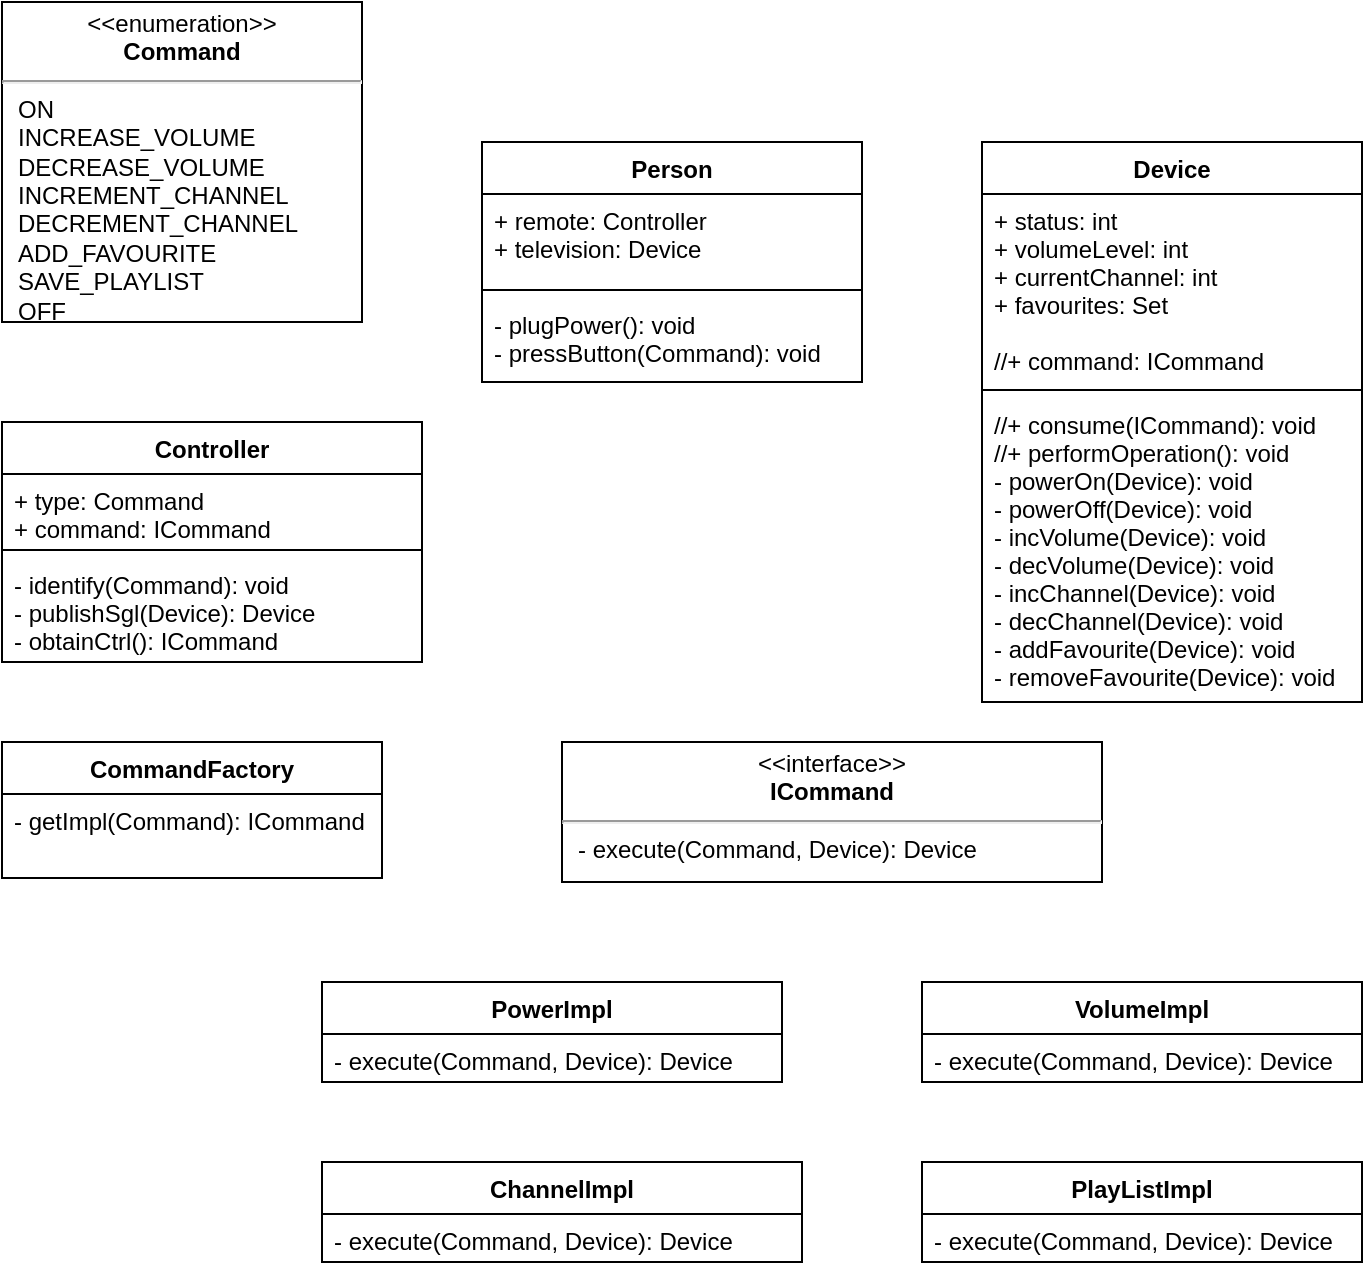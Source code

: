 <mxfile pages="3">
    <diagram name="v4" id="eiwItLneLRu5_oW2zSF9">
        <mxGraphModel dx="1186" dy="430" grid="1" gridSize="10" guides="1" tooltips="1" connect="1" arrows="1" fold="1" page="1" pageScale="1" pageWidth="827" pageHeight="1169" math="0" shadow="0">
            <root>
                <mxCell id="ru272QTmkn4qlavUQfqg-0"/>
                <mxCell id="ru272QTmkn4qlavUQfqg-1" parent="ru272QTmkn4qlavUQfqg-0"/>
                <mxCell id="ru272QTmkn4qlavUQfqg-2" value="Person" style="swimlane;fontStyle=1;align=center;verticalAlign=top;childLayout=stackLayout;horizontal=1;startSize=26;horizontalStack=0;resizeParent=1;resizeParentMax=0;resizeLast=0;collapsible=1;marginBottom=0;" vertex="1" parent="ru272QTmkn4qlavUQfqg-1">
                    <mxGeometry x="350" y="190" width="190" height="120" as="geometry"/>
                </mxCell>
                <mxCell id="ru272QTmkn4qlavUQfqg-3" value="+ remote: Controller&#10;+ television: Device" style="text;strokeColor=none;fillColor=none;align=left;verticalAlign=top;spacingLeft=4;spacingRight=4;overflow=hidden;rotatable=0;points=[[0,0.5],[1,0.5]];portConstraint=eastwest;" vertex="1" parent="ru272QTmkn4qlavUQfqg-2">
                    <mxGeometry y="26" width="190" height="44" as="geometry"/>
                </mxCell>
                <mxCell id="ru272QTmkn4qlavUQfqg-4" value="" style="line;strokeWidth=1;fillColor=none;align=left;verticalAlign=middle;spacingTop=-1;spacingLeft=3;spacingRight=3;rotatable=0;labelPosition=right;points=[];portConstraint=eastwest;" vertex="1" parent="ru272QTmkn4qlavUQfqg-2">
                    <mxGeometry y="70" width="190" height="8" as="geometry"/>
                </mxCell>
                <mxCell id="ru272QTmkn4qlavUQfqg-5" value="- plugPower(): void&#10;- pressButton(Command): void&#10;" style="text;strokeColor=none;fillColor=none;align=left;verticalAlign=top;spacingLeft=4;spacingRight=4;overflow=hidden;rotatable=0;points=[[0,0.5],[1,0.5]];portConstraint=eastwest;" vertex="1" parent="ru272QTmkn4qlavUQfqg-2">
                    <mxGeometry y="78" width="190" height="42" as="geometry"/>
                </mxCell>
                <mxCell id="ru272QTmkn4qlavUQfqg-6" value="Controller" style="swimlane;fontStyle=1;align=center;verticalAlign=top;childLayout=stackLayout;horizontal=1;startSize=26;horizontalStack=0;resizeParent=1;resizeParentMax=0;resizeLast=0;collapsible=1;marginBottom=0;" vertex="1" parent="ru272QTmkn4qlavUQfqg-1">
                    <mxGeometry x="110" y="330" width="210" height="120" as="geometry"/>
                </mxCell>
                <mxCell id="ru272QTmkn4qlavUQfqg-7" value="+ type: Command&#10;+ command: ICommand" style="text;strokeColor=none;fillColor=none;align=left;verticalAlign=top;spacingLeft=4;spacingRight=4;overflow=hidden;rotatable=0;points=[[0,0.5],[1,0.5]];portConstraint=eastwest;" vertex="1" parent="ru272QTmkn4qlavUQfqg-6">
                    <mxGeometry y="26" width="210" height="34" as="geometry"/>
                </mxCell>
                <mxCell id="ru272QTmkn4qlavUQfqg-8" value="" style="line;strokeWidth=1;fillColor=none;align=left;verticalAlign=middle;spacingTop=-1;spacingLeft=3;spacingRight=3;rotatable=0;labelPosition=right;points=[];portConstraint=eastwest;" vertex="1" parent="ru272QTmkn4qlavUQfqg-6">
                    <mxGeometry y="60" width="210" height="8" as="geometry"/>
                </mxCell>
                <mxCell id="ru272QTmkn4qlavUQfqg-9" value="- identify(Command): void&#10;- publishSgl(Device): Device&#10;- obtainCtrl(): ICommand" style="text;strokeColor=none;fillColor=none;align=left;verticalAlign=top;spacingLeft=4;spacingRight=4;overflow=hidden;rotatable=0;points=[[0,0.5],[1,0.5]];portConstraint=eastwest;" vertex="1" parent="ru272QTmkn4qlavUQfqg-6">
                    <mxGeometry y="68" width="210" height="52" as="geometry"/>
                </mxCell>
                <mxCell id="ru272QTmkn4qlavUQfqg-10" value="&lt;p style=&quot;margin: 0px ; margin-top: 4px ; text-align: center&quot;&gt;&amp;lt;&amp;lt;enumeration&amp;gt;&amp;gt;&lt;br&gt;&lt;b&gt;Command&lt;/b&gt;&lt;/p&gt;&lt;hr&gt;&lt;p style=&quot;margin: 0px ; margin-left: 8px ; text-align: left&quot;&gt;ON&lt;/p&gt;&lt;p style=&quot;margin: 0px ; margin-left: 8px ; text-align: left&quot;&gt;INCREASE_VOLUME&lt;/p&gt;&lt;p style=&quot;margin: 0px ; margin-left: 8px ; text-align: left&quot;&gt;DECREASE_VOLUME&lt;/p&gt;&lt;p style=&quot;margin: 0px ; margin-left: 8px ; text-align: left&quot;&gt;INCREMENT_CHANNEL&lt;/p&gt;&lt;p style=&quot;margin: 0px ; margin-left: 8px ; text-align: left&quot;&gt;DECREMENT_CHANNEL&lt;/p&gt;&lt;p style=&quot;margin: 0px ; margin-left: 8px ; text-align: left&quot;&gt;ADD_FAVOURITE&lt;/p&gt;&lt;p style=&quot;margin: 0px ; margin-left: 8px ; text-align: left&quot;&gt;SAVE_PLAYLIST&lt;br&gt;OFF&lt;/p&gt;" style="shape=rect;html=1;overflow=fill;whiteSpace=wrap;" vertex="1" parent="ru272QTmkn4qlavUQfqg-1">
                    <mxGeometry x="110" y="120" width="180" height="160" as="geometry"/>
                </mxCell>
                <mxCell id="ru272QTmkn4qlavUQfqg-11" value="CommandFactory" style="swimlane;fontStyle=1;align=center;verticalAlign=top;childLayout=stackLayout;horizontal=1;startSize=26;horizontalStack=0;resizeParent=1;resizeParentMax=0;resizeLast=0;collapsible=1;marginBottom=0;" vertex="1" parent="ru272QTmkn4qlavUQfqg-1">
                    <mxGeometry x="110" y="490" width="190" height="68" as="geometry"/>
                </mxCell>
                <mxCell id="ru272QTmkn4qlavUQfqg-12" value="- getImpl(Command): ICommand" style="text;strokeColor=none;fillColor=none;align=left;verticalAlign=top;spacingLeft=4;spacingRight=4;overflow=hidden;rotatable=0;points=[[0,0.5],[1,0.5]];portConstraint=eastwest;" vertex="1" parent="ru272QTmkn4qlavUQfqg-11">
                    <mxGeometry y="26" width="190" height="42" as="geometry"/>
                </mxCell>
                <mxCell id="ru272QTmkn4qlavUQfqg-13" value="&lt;p style=&quot;margin: 0px ; margin-top: 4px ; text-align: center&quot;&gt;&amp;lt;&amp;lt;interface&amp;gt;&amp;gt;&lt;br&gt;&lt;b&gt;ICommand&lt;/b&gt;&lt;/p&gt;&lt;hr&gt;&lt;p style=&quot;margin: 0px ; margin-left: 8px ; text-align: left&quot;&gt;&lt;/p&gt;&lt;p style=&quot;margin: 0px ; margin-left: 8px ; text-align: left&quot;&gt;&lt;span&gt;- execute(Command, Device): Device&lt;/span&gt;&lt;br&gt;&lt;/p&gt;" style="shape=rect;html=1;overflow=fill;whiteSpace=wrap;" vertex="1" parent="ru272QTmkn4qlavUQfqg-1">
                    <mxGeometry x="390" y="490" width="270" height="70" as="geometry"/>
                </mxCell>
                <mxCell id="ru272QTmkn4qlavUQfqg-14" value="PowerImpl" style="swimlane;fontStyle=1;align=center;verticalAlign=top;childLayout=stackLayout;horizontal=1;startSize=26;horizontalStack=0;resizeParent=1;resizeParentMax=0;resizeLast=0;collapsible=1;marginBottom=0;" vertex="1" parent="ru272QTmkn4qlavUQfqg-1">
                    <mxGeometry x="270" y="610" width="230" height="50" as="geometry">
                        <mxRectangle x="200" y="660" width="90" height="26" as="alternateBounds"/>
                    </mxGeometry>
                </mxCell>
                <mxCell id="ru272QTmkn4qlavUQfqg-15" value="- execute(Command, Device): Device&#10;" style="text;strokeColor=none;fillColor=none;align=left;verticalAlign=top;spacingLeft=4;spacingRight=4;overflow=hidden;rotatable=0;points=[[0,0.5],[1,0.5]];portConstraint=eastwest;" vertex="1" parent="ru272QTmkn4qlavUQfqg-14">
                    <mxGeometry y="26" width="230" height="24" as="geometry"/>
                </mxCell>
                <mxCell id="ru272QTmkn4qlavUQfqg-16" value="VolumeImpl" style="swimlane;fontStyle=1;align=center;verticalAlign=top;childLayout=stackLayout;horizontal=1;startSize=26;horizontalStack=0;resizeParent=1;resizeParentMax=0;resizeLast=0;collapsible=1;marginBottom=0;" vertex="1" parent="ru272QTmkn4qlavUQfqg-1">
                    <mxGeometry x="570" y="610" width="220" height="50" as="geometry"/>
                </mxCell>
                <mxCell id="ru272QTmkn4qlavUQfqg-17" value="- execute(Command, Device): Device&#10;" style="text;strokeColor=none;fillColor=none;align=left;verticalAlign=top;spacingLeft=4;spacingRight=4;overflow=hidden;rotatable=0;points=[[0,0.5],[1,0.5]];portConstraint=eastwest;" vertex="1" parent="ru272QTmkn4qlavUQfqg-16">
                    <mxGeometry y="26" width="220" height="24" as="geometry"/>
                </mxCell>
                <mxCell id="ru272QTmkn4qlavUQfqg-18" value="PlayListImpl" style="swimlane;fontStyle=1;align=center;verticalAlign=top;childLayout=stackLayout;horizontal=1;startSize=26;horizontalStack=0;resizeParent=1;resizeParentMax=0;resizeLast=0;collapsible=1;marginBottom=0;" vertex="1" parent="ru272QTmkn4qlavUQfqg-1">
                    <mxGeometry x="570" y="700" width="220" height="50" as="geometry"/>
                </mxCell>
                <mxCell id="ru272QTmkn4qlavUQfqg-19" value="- execute(Command, Device): Device&#10;" style="text;strokeColor=none;fillColor=none;align=left;verticalAlign=top;spacingLeft=4;spacingRight=4;overflow=hidden;rotatable=0;points=[[0,0.5],[1,0.5]];portConstraint=eastwest;" vertex="1" parent="ru272QTmkn4qlavUQfqg-18">
                    <mxGeometry y="26" width="220" height="24" as="geometry"/>
                </mxCell>
                <mxCell id="ru272QTmkn4qlavUQfqg-20" value="ChannelImpl" style="swimlane;fontStyle=1;align=center;verticalAlign=top;childLayout=stackLayout;horizontal=1;startSize=26;horizontalStack=0;resizeParent=1;resizeParentMax=0;resizeLast=0;collapsible=1;marginBottom=0;" vertex="1" parent="ru272QTmkn4qlavUQfqg-1">
                    <mxGeometry x="270" y="700" width="240" height="50" as="geometry"/>
                </mxCell>
                <mxCell id="ru272QTmkn4qlavUQfqg-21" value="- execute(Command, Device): Device&#10;" style="text;strokeColor=none;fillColor=none;align=left;verticalAlign=top;spacingLeft=4;spacingRight=4;overflow=hidden;rotatable=0;points=[[0,0.5],[1,0.5]];portConstraint=eastwest;" vertex="1" parent="ru272QTmkn4qlavUQfqg-20">
                    <mxGeometry y="26" width="240" height="24" as="geometry"/>
                </mxCell>
                <mxCell id="ru272QTmkn4qlavUQfqg-22" value="Device" style="swimlane;fontStyle=1;align=center;verticalAlign=top;childLayout=stackLayout;horizontal=1;startSize=26;horizontalStack=0;resizeParent=1;resizeParentMax=0;resizeLast=0;collapsible=1;marginBottom=0;" vertex="1" parent="ru272QTmkn4qlavUQfqg-1">
                    <mxGeometry x="600" y="190" width="190" height="280" as="geometry"/>
                </mxCell>
                <mxCell id="ru272QTmkn4qlavUQfqg-23" value="+ status: int&#10;+ volumeLevel: int&#10;+ currentChannel: int&#10;+ favourites: Set&#10;&#10;//+ command: ICommand" style="text;strokeColor=none;fillColor=none;align=left;verticalAlign=top;spacingLeft=4;spacingRight=4;overflow=hidden;rotatable=0;points=[[0,0.5],[1,0.5]];portConstraint=eastwest;" vertex="1" parent="ru272QTmkn4qlavUQfqg-22">
                    <mxGeometry y="26" width="190" height="94" as="geometry"/>
                </mxCell>
                <mxCell id="ru272QTmkn4qlavUQfqg-24" value="" style="line;strokeWidth=1;fillColor=none;align=left;verticalAlign=middle;spacingTop=-1;spacingLeft=3;spacingRight=3;rotatable=0;labelPosition=right;points=[];portConstraint=eastwest;" vertex="1" parent="ru272QTmkn4qlavUQfqg-22">
                    <mxGeometry y="120" width="190" height="8" as="geometry"/>
                </mxCell>
                <mxCell id="ru272QTmkn4qlavUQfqg-25" value="//+ consume(ICommand): void&#10;//+ performOperation(): void&#10;- powerOn(Device): void&#10;- powerOff(Device): void&#10;- incVolume(Device): void&#10;- decVolume(Device): void&#10;- incChannel(Device): void&#10;- decChannel(Device): void &#10;- addFavourite(Device): void&#10;- removeFavourite(Device): void" style="text;strokeColor=none;fillColor=none;align=left;verticalAlign=top;spacingLeft=4;spacingRight=4;overflow=hidden;rotatable=0;points=[[0,0.5],[1,0.5]];portConstraint=eastwest;" vertex="1" parent="ru272QTmkn4qlavUQfqg-22">
                    <mxGeometry y="128" width="190" height="152" as="geometry"/>
                </mxCell>
            </root>
        </mxGraphModel>
    </diagram>
    <diagram name="obsolete-v3" id="lNLTmhuMAhpKl-hPJvGp">
        <mxGraphModel dx="1186" dy="430" grid="1" gridSize="10" guides="1" tooltips="1" connect="1" arrows="1" fold="1" page="1" pageScale="1" pageWidth="827" pageHeight="1169" math="0" shadow="0">
            <root>
                <mxCell id="0Zv1SSNFyU1vnvJWHNot-0"/>
                <mxCell id="0Zv1SSNFyU1vnvJWHNot-1" parent="0Zv1SSNFyU1vnvJWHNot-0"/>
                <mxCell id="0Zv1SSNFyU1vnvJWHNot-2" value="Person" style="swimlane;fontStyle=1;align=center;verticalAlign=top;childLayout=stackLayout;horizontal=1;startSize=26;horizontalStack=0;resizeParent=1;resizeParentMax=0;resizeLast=0;collapsible=1;marginBottom=0;" parent="0Zv1SSNFyU1vnvJWHNot-1" vertex="1">
                    <mxGeometry x="370" y="210" width="190" height="120" as="geometry"/>
                </mxCell>
                <mxCell id="0Zv1SSNFyU1vnvJWHNot-3" value="+ remote: Controller&#10;+ television: Device" style="text;strokeColor=none;fillColor=none;align=left;verticalAlign=top;spacingLeft=4;spacingRight=4;overflow=hidden;rotatable=0;points=[[0,0.5],[1,0.5]];portConstraint=eastwest;" parent="0Zv1SSNFyU1vnvJWHNot-2" vertex="1">
                    <mxGeometry y="26" width="190" height="44" as="geometry"/>
                </mxCell>
                <mxCell id="0Zv1SSNFyU1vnvJWHNot-4" value="" style="line;strokeWidth=1;fillColor=none;align=left;verticalAlign=middle;spacingTop=-1;spacingLeft=3;spacingRight=3;rotatable=0;labelPosition=right;points=[];portConstraint=eastwest;" parent="0Zv1SSNFyU1vnvJWHNot-2" vertex="1">
                    <mxGeometry y="70" width="190" height="8" as="geometry"/>
                </mxCell>
                <mxCell id="0Zv1SSNFyU1vnvJWHNot-5" value="+ plugPower(): void&#10;+ pressButton(Command): void&#10;" style="text;strokeColor=none;fillColor=none;align=left;verticalAlign=top;spacingLeft=4;spacingRight=4;overflow=hidden;rotatable=0;points=[[0,0.5],[1,0.5]];portConstraint=eastwest;" parent="0Zv1SSNFyU1vnvJWHNot-2" vertex="1">
                    <mxGeometry y="78" width="190" height="42" as="geometry"/>
                </mxCell>
                <mxCell id="0Zv1SSNFyU1vnvJWHNot-10" value="Controller" style="swimlane;fontStyle=1;align=center;verticalAlign=top;childLayout=stackLayout;horizontal=1;startSize=26;horizontalStack=0;resizeParent=1;resizeParentMax=0;resizeLast=0;collapsible=1;marginBottom=0;" parent="0Zv1SSNFyU1vnvJWHNot-1" vertex="1">
                    <mxGeometry x="210" y="535" width="210" height="100" as="geometry"/>
                </mxCell>
                <mxCell id="0Zv1SSNFyU1vnvJWHNot-11" value="+ command: ICommand" style="text;strokeColor=none;fillColor=none;align=left;verticalAlign=top;spacingLeft=4;spacingRight=4;overflow=hidden;rotatable=0;points=[[0,0.5],[1,0.5]];portConstraint=eastwest;" parent="0Zv1SSNFyU1vnvJWHNot-10" vertex="1">
                    <mxGeometry y="26" width="210" height="24" as="geometry"/>
                </mxCell>
                <mxCell id="0Zv1SSNFyU1vnvJWHNot-12" value="" style="line;strokeWidth=1;fillColor=none;align=left;verticalAlign=middle;spacingTop=-1;spacingLeft=3;spacingRight=3;rotatable=0;labelPosition=right;points=[];portConstraint=eastwest;" parent="0Zv1SSNFyU1vnvJWHNot-10" vertex="1">
                    <mxGeometry y="50" width="210" height="8" as="geometry"/>
                </mxCell>
                <mxCell id="0Zv1SSNFyU1vnvJWHNot-13" value="+ identify(Command): void&#10;+ publish(): ICommand" style="text;strokeColor=none;fillColor=none;align=left;verticalAlign=top;spacingLeft=4;spacingRight=4;overflow=hidden;rotatable=0;points=[[0,0.5],[1,0.5]];portConstraint=eastwest;" parent="0Zv1SSNFyU1vnvJWHNot-10" vertex="1">
                    <mxGeometry y="58" width="210" height="42" as="geometry"/>
                </mxCell>
                <mxCell id="0Zv1SSNFyU1vnvJWHNot-14" value="&lt;p style=&quot;margin: 0px ; margin-top: 4px ; text-align: center&quot;&gt;&amp;lt;&amp;lt;enumeration&amp;gt;&amp;gt;&lt;br&gt;&lt;b&gt;Command&lt;/b&gt;&lt;/p&gt;&lt;hr&gt;&lt;p style=&quot;margin: 0px ; margin-left: 8px ; text-align: left&quot;&gt;ON&lt;/p&gt;&lt;p style=&quot;margin: 0px ; margin-left: 8px ; text-align: left&quot;&gt;INCREASE_VOLUME&lt;/p&gt;&lt;p style=&quot;margin: 0px ; margin-left: 8px ; text-align: left&quot;&gt;DECREASE_VOLUME&lt;/p&gt;&lt;p style=&quot;margin: 0px ; margin-left: 8px ; text-align: left&quot;&gt;INCREMENT_CHANNEL&lt;/p&gt;&lt;p style=&quot;margin: 0px ; margin-left: 8px ; text-align: left&quot;&gt;DECREMENT_CHANNEL&lt;/p&gt;&lt;p style=&quot;margin: 0px ; margin-left: 8px ; text-align: left&quot;&gt;ADD_FAVOURITE&lt;/p&gt;&lt;p style=&quot;margin: 0px ; margin-left: 8px ; text-align: left&quot;&gt;SAVE_PLAYLIST&lt;br&gt;OFF&lt;/p&gt;" style="shape=rect;html=1;overflow=fill;whiteSpace=wrap;" parent="0Zv1SSNFyU1vnvJWHNot-1" vertex="1">
                    <mxGeometry x="210" y="360" width="180" height="160" as="geometry"/>
                </mxCell>
                <mxCell id="0Zv1SSNFyU1vnvJWHNot-15" value="CommandFactory" style="swimlane;fontStyle=1;align=center;verticalAlign=top;childLayout=stackLayout;horizontal=1;startSize=26;horizontalStack=0;resizeParent=1;resizeParentMax=0;resizeLast=0;collapsible=1;marginBottom=0;" parent="0Zv1SSNFyU1vnvJWHNot-1" vertex="1">
                    <mxGeometry x="450" y="360" width="190" height="68" as="geometry"/>
                </mxCell>
                <mxCell id="0Zv1SSNFyU1vnvJWHNot-17" value="+ getImpl(Command): ICommand" style="text;strokeColor=none;fillColor=none;align=left;verticalAlign=top;spacingLeft=4;spacingRight=4;overflow=hidden;rotatable=0;points=[[0,0.5],[1,0.5]];portConstraint=eastwest;" parent="0Zv1SSNFyU1vnvJWHNot-15" vertex="1">
                    <mxGeometry y="26" width="190" height="42" as="geometry"/>
                </mxCell>
                <mxCell id="0Zv1SSNFyU1vnvJWHNot-18" value="&lt;p style=&quot;margin: 0px ; margin-top: 4px ; text-align: center&quot;&gt;&amp;lt;&amp;lt;interface&amp;gt;&amp;gt;&lt;br&gt;&lt;b&gt;ICommand&lt;/b&gt;&lt;/p&gt;&lt;hr&gt;&lt;p style=&quot;margin: 0px ; margin-left: 8px ; text-align: left&quot;&gt;&lt;/p&gt;&lt;p style=&quot;margin: 0px ; margin-left: 8px ; text-align: left&quot;&gt;&lt;span&gt;+ execute(Command, Device): Device&lt;/span&gt;&lt;br&gt;&lt;/p&gt;" style="shape=rect;html=1;overflow=fill;whiteSpace=wrap;" parent="0Zv1SSNFyU1vnvJWHNot-1" vertex="1">
                    <mxGeometry x="310" y="680" width="270" height="70" as="geometry"/>
                </mxCell>
                <mxCell id="0Zv1SSNFyU1vnvJWHNot-19" value="PowerImpl" style="swimlane;fontStyle=1;align=center;verticalAlign=top;childLayout=stackLayout;horizontal=1;startSize=26;horizontalStack=0;resizeParent=1;resizeParentMax=0;resizeLast=0;collapsible=1;marginBottom=0;" parent="0Zv1SSNFyU1vnvJWHNot-1" vertex="1">
                    <mxGeometry x="180" y="820" width="230" height="80" as="geometry">
                        <mxRectangle x="200" y="660" width="90" height="26" as="alternateBounds"/>
                    </mxGeometry>
                </mxCell>
                <mxCell id="0Zv1SSNFyU1vnvJWHNot-20" value="+ execute(Command, Device): Device&#10;+ powerOn(Device): void&#10;+ powerOff(Device): void" style="text;strokeColor=none;fillColor=none;align=left;verticalAlign=top;spacingLeft=4;spacingRight=4;overflow=hidden;rotatable=0;points=[[0,0.5],[1,0.5]];portConstraint=eastwest;" parent="0Zv1SSNFyU1vnvJWHNot-19" vertex="1">
                    <mxGeometry y="26" width="230" height="54" as="geometry"/>
                </mxCell>
                <mxCell id="0Zv1SSNFyU1vnvJWHNot-21" value="VolumeImpl" style="swimlane;fontStyle=1;align=center;verticalAlign=top;childLayout=stackLayout;horizontal=1;startSize=26;horizontalStack=0;resizeParent=1;resizeParentMax=0;resizeLast=0;collapsible=1;marginBottom=0;" parent="0Zv1SSNFyU1vnvJWHNot-1" vertex="1">
                    <mxGeometry x="480" y="820" width="220" height="80" as="geometry"/>
                </mxCell>
                <mxCell id="0Zv1SSNFyU1vnvJWHNot-22" value="+ execute(Command, Device): Device&#10;+ incVolume(Device): void&#10;+ decVolume(Device): void" style="text;strokeColor=none;fillColor=none;align=left;verticalAlign=top;spacingLeft=4;spacingRight=4;overflow=hidden;rotatable=0;points=[[0,0.5],[1,0.5]];portConstraint=eastwest;" parent="0Zv1SSNFyU1vnvJWHNot-21" vertex="1">
                    <mxGeometry y="26" width="220" height="54" as="geometry"/>
                </mxCell>
                <mxCell id="0Zv1SSNFyU1vnvJWHNot-23" value="PlayListImpl" style="swimlane;fontStyle=1;align=center;verticalAlign=top;childLayout=stackLayout;horizontal=1;startSize=26;horizontalStack=0;resizeParent=1;resizeParentMax=0;resizeLast=0;collapsible=1;marginBottom=0;" parent="0Zv1SSNFyU1vnvJWHNot-1" vertex="1">
                    <mxGeometry x="480" y="960" width="220" height="80" as="geometry"/>
                </mxCell>
                <mxCell id="0Zv1SSNFyU1vnvJWHNot-24" value="+ execute(Command, Device): Device&#10;+ addFavourite(Device): void&#10;+ removeFavourite(Device): void" style="text;strokeColor=none;fillColor=none;align=left;verticalAlign=top;spacingLeft=4;spacingRight=4;overflow=hidden;rotatable=0;points=[[0,0.5],[1,0.5]];portConstraint=eastwest;" parent="0Zv1SSNFyU1vnvJWHNot-23" vertex="1">
                    <mxGeometry y="26" width="220" height="54" as="geometry"/>
                </mxCell>
                <mxCell id="0Zv1SSNFyU1vnvJWHNot-25" value="ChannelImpl" style="swimlane;fontStyle=1;align=center;verticalAlign=top;childLayout=stackLayout;horizontal=1;startSize=26;horizontalStack=0;resizeParent=1;resizeParentMax=0;resizeLast=0;collapsible=1;marginBottom=0;" parent="0Zv1SSNFyU1vnvJWHNot-1" vertex="1">
                    <mxGeometry x="180" y="960" width="240" height="80" as="geometry"/>
                </mxCell>
                <mxCell id="0Zv1SSNFyU1vnvJWHNot-26" value="+ execute(Command, Device): Device&#10;+ incChannel(Device): void&#10;+ decChannel(Device): void " style="text;strokeColor=none;fillColor=none;align=left;verticalAlign=top;spacingLeft=4;spacingRight=4;overflow=hidden;rotatable=0;points=[[0,0.5],[1,0.5]];portConstraint=eastwest;" parent="0Zv1SSNFyU1vnvJWHNot-25" vertex="1">
                    <mxGeometry y="26" width="240" height="54" as="geometry"/>
                </mxCell>
                <mxCell id="0Zv1SSNFyU1vnvJWHNot-27" value="Device" style="swimlane;fontStyle=1;align=center;verticalAlign=top;childLayout=stackLayout;horizontal=1;startSize=26;horizontalStack=0;resizeParent=1;resizeParentMax=0;resizeLast=0;collapsible=1;marginBottom=0;" parent="0Zv1SSNFyU1vnvJWHNot-1" vertex="1">
                    <mxGeometry x="450" y="460" width="190" height="170" as="geometry"/>
                </mxCell>
                <mxCell id="0Zv1SSNFyU1vnvJWHNot-28" value="+ status: int&#10;+ volumeLevel: int&#10;+ currentChannel: int&#10;+ favourites: Set&#10;&#10;+ command: ICommand" style="text;strokeColor=none;fillColor=none;align=left;verticalAlign=top;spacingLeft=4;spacingRight=4;overflow=hidden;rotatable=0;points=[[0,0.5],[1,0.5]];portConstraint=eastwest;" parent="0Zv1SSNFyU1vnvJWHNot-27" vertex="1">
                    <mxGeometry y="26" width="190" height="94" as="geometry"/>
                </mxCell>
                <mxCell id="0Zv1SSNFyU1vnvJWHNot-29" value="" style="line;strokeWidth=1;fillColor=none;align=left;verticalAlign=middle;spacingTop=-1;spacingLeft=3;spacingRight=3;rotatable=0;labelPosition=right;points=[];portConstraint=eastwest;" parent="0Zv1SSNFyU1vnvJWHNot-27" vertex="1">
                    <mxGeometry y="120" width="190" height="8" as="geometry"/>
                </mxCell>
                <mxCell id="0Zv1SSNFyU1vnvJWHNot-30" value="+ consume(ICommand): void&#10;+ performOperation(): void" style="text;strokeColor=none;fillColor=none;align=left;verticalAlign=top;spacingLeft=4;spacingRight=4;overflow=hidden;rotatable=0;points=[[0,0.5],[1,0.5]];portConstraint=eastwest;" parent="0Zv1SSNFyU1vnvJWHNot-27" vertex="1">
                    <mxGeometry y="128" width="190" height="42" as="geometry"/>
                </mxCell>
            </root>
        </mxGraphModel>
    </diagram>
    <diagram id="A9eaKsRQCWnnbOgGTVNM" name="obsolete-v2">
        <mxGraphModel dx="739" dy="384" grid="1" gridSize="10" guides="1" tooltips="1" connect="1" arrows="1" fold="1" page="1" pageScale="1" pageWidth="827" pageHeight="1169" math="0" shadow="0">
            <root>
                <mxCell id="9QAumryAbeTxKno_uVkA-0"/>
                <mxCell id="9QAumryAbeTxKno_uVkA-1" parent="9QAumryAbeTxKno_uVkA-0"/>
                <mxCell id="9QAumryAbeTxKno_uVkA-2" value="Person" style="swimlane;fontStyle=1;align=center;verticalAlign=top;childLayout=stackLayout;horizontal=1;startSize=26;horizontalStack=0;resizeParent=1;resizeParentMax=0;resizeLast=0;collapsible=1;marginBottom=0;" parent="9QAumryAbeTxKno_uVkA-1" vertex="1">
                    <mxGeometry x="230" y="40" width="190" height="120" as="geometry"/>
                </mxCell>
                <mxCell id="9QAumryAbeTxKno_uVkA-3" value="+ remote: Controller&#10;+ television: Device" style="text;strokeColor=none;fillColor=none;align=left;verticalAlign=top;spacingLeft=4;spacingRight=4;overflow=hidden;rotatable=0;points=[[0,0.5],[1,0.5]];portConstraint=eastwest;" parent="9QAumryAbeTxKno_uVkA-2" vertex="1">
                    <mxGeometry y="26" width="190" height="44" as="geometry"/>
                </mxCell>
                <mxCell id="9QAumryAbeTxKno_uVkA-4" value="" style="line;strokeWidth=1;fillColor=none;align=left;verticalAlign=middle;spacingTop=-1;spacingLeft=3;spacingRight=3;rotatable=0;labelPosition=right;points=[];portConstraint=eastwest;" parent="9QAumryAbeTxKno_uVkA-2" vertex="1">
                    <mxGeometry y="70" width="190" height="8" as="geometry"/>
                </mxCell>
                <mxCell id="9QAumryAbeTxKno_uVkA-5" value="+ plugPower(): void&#10;+ pressButton(Command): void&#10;" style="text;strokeColor=none;fillColor=none;align=left;verticalAlign=top;spacingLeft=4;spacingRight=4;overflow=hidden;rotatable=0;points=[[0,0.5],[1,0.5]];portConstraint=eastwest;" parent="9QAumryAbeTxKno_uVkA-2" vertex="1">
                    <mxGeometry y="78" width="190" height="42" as="geometry"/>
                </mxCell>
                <mxCell id="9QAumryAbeTxKno_uVkA-10" value="Controller" style="swimlane;fontStyle=1;align=center;verticalAlign=top;childLayout=stackLayout;horizontal=1;startSize=26;horizontalStack=0;resizeParent=1;resizeParentMax=0;resizeLast=0;collapsible=1;marginBottom=0;" parent="9QAumryAbeTxKno_uVkA-1" vertex="1">
                    <mxGeometry x="470" y="40" width="210" height="100" as="geometry"/>
                </mxCell>
                <mxCell id="9QAumryAbeTxKno_uVkA-11" value="+ command: ICommand" style="text;strokeColor=none;fillColor=none;align=left;verticalAlign=top;spacingLeft=4;spacingRight=4;overflow=hidden;rotatable=0;points=[[0,0.5],[1,0.5]];portConstraint=eastwest;" parent="9QAumryAbeTxKno_uVkA-10" vertex="1">
                    <mxGeometry y="26" width="210" height="24" as="geometry"/>
                </mxCell>
                <mxCell id="9QAumryAbeTxKno_uVkA-12" value="" style="line;strokeWidth=1;fillColor=none;align=left;verticalAlign=middle;spacingTop=-1;spacingLeft=3;spacingRight=3;rotatable=0;labelPosition=right;points=[];portConstraint=eastwest;" parent="9QAumryAbeTxKno_uVkA-10" vertex="1">
                    <mxGeometry y="50" width="210" height="8" as="geometry"/>
                </mxCell>
                <mxCell id="9QAumryAbeTxKno_uVkA-13" value="+ identify(Command): ICommand&#10;+ publish(): void" style="text;strokeColor=none;fillColor=none;align=left;verticalAlign=top;spacingLeft=4;spacingRight=4;overflow=hidden;rotatable=0;points=[[0,0.5],[1,0.5]];portConstraint=eastwest;" parent="9QAumryAbeTxKno_uVkA-10" vertex="1">
                    <mxGeometry y="58" width="210" height="42" as="geometry"/>
                </mxCell>
                <mxCell id="9QAumryAbeTxKno_uVkA-14" value="&lt;p style=&quot;margin: 0px ; margin-top: 4px ; text-align: center&quot;&gt;&amp;lt;&amp;lt;enumeration&amp;gt;&amp;gt;&lt;br&gt;&lt;b&gt;Command&lt;/b&gt;&lt;/p&gt;&lt;hr&gt;&lt;p style=&quot;margin: 0px ; margin-left: 8px ; text-align: left&quot;&gt;ON&lt;/p&gt;&lt;p style=&quot;margin: 0px ; margin-left: 8px ; text-align: left&quot;&gt;INCREASE_VOLUME&lt;/p&gt;&lt;p style=&quot;margin: 0px ; margin-left: 8px ; text-align: left&quot;&gt;DECREASE_VOLUME&lt;/p&gt;&lt;p style=&quot;margin: 0px ; margin-left: 8px ; text-align: left&quot;&gt;INCREMENT_CHANNEL&lt;/p&gt;&lt;p style=&quot;margin: 0px ; margin-left: 8px ; text-align: left&quot;&gt;DECREMENT_CHANNEL&lt;/p&gt;&lt;p style=&quot;margin: 0px ; margin-left: 8px ; text-align: left&quot;&gt;ADD_FAVOURITE&lt;/p&gt;&lt;p style=&quot;margin: 0px ; margin-left: 8px ; text-align: left&quot;&gt;SAVE_PLAYLIST&lt;br&gt;OFF&lt;/p&gt;" style="shape=rect;html=1;overflow=fill;whiteSpace=wrap;" parent="9QAumryAbeTxKno_uVkA-1" vertex="1">
                    <mxGeometry x="230" y="200" width="180" height="160" as="geometry"/>
                </mxCell>
                <mxCell id="9QAumryAbeTxKno_uVkA-15" value="CommandFactory" style="swimlane;fontStyle=1;align=center;verticalAlign=top;childLayout=stackLayout;horizontal=1;startSize=26;horizontalStack=0;resizeParent=1;resizeParentMax=0;resizeLast=0;collapsible=1;marginBottom=0;" parent="9QAumryAbeTxKno_uVkA-1" vertex="1">
                    <mxGeometry x="470" y="200" width="190" height="76" as="geometry"/>
                </mxCell>
                <mxCell id="9QAumryAbeTxKno_uVkA-16" value="" style="line;strokeWidth=1;fillColor=none;align=left;verticalAlign=middle;spacingTop=-1;spacingLeft=3;spacingRight=3;rotatable=0;labelPosition=right;points=[];portConstraint=eastwest;" parent="9QAumryAbeTxKno_uVkA-15" vertex="1">
                    <mxGeometry y="26" width="190" height="8" as="geometry"/>
                </mxCell>
                <mxCell id="9QAumryAbeTxKno_uVkA-17" value="+ getImpl(Command): ICommand" style="text;strokeColor=none;fillColor=none;align=left;verticalAlign=top;spacingLeft=4;spacingRight=4;overflow=hidden;rotatable=0;points=[[0,0.5],[1,0.5]];portConstraint=eastwest;" parent="9QAumryAbeTxKno_uVkA-15" vertex="1">
                    <mxGeometry y="34" width="190" height="42" as="geometry"/>
                </mxCell>
                <mxCell id="9QAumryAbeTxKno_uVkA-18" value="&lt;p style=&quot;margin: 0px ; margin-top: 4px ; text-align: center&quot;&gt;&amp;lt;&amp;lt;interface&amp;gt;&amp;gt;&lt;br&gt;&lt;b&gt;ICommand&lt;/b&gt;&lt;/p&gt;&lt;hr&gt;&lt;p style=&quot;margin: 0px ; margin-left: 8px ; text-align: left&quot;&gt;- type: Command&lt;/p&gt;&lt;hr&gt;&lt;p style=&quot;margin: 0px ; margin-left: 8px ; text-align: left&quot;&gt;&lt;span&gt;+ execute(Device): Device&lt;/span&gt;&lt;br&gt;&lt;/p&gt;" style="shape=rect;html=1;overflow=fill;whiteSpace=wrap;" parent="9QAumryAbeTxKno_uVkA-1" vertex="1">
                    <mxGeometry x="330" y="520" width="200" height="100" as="geometry"/>
                </mxCell>
                <mxCell id="9QAumryAbeTxKno_uVkA-19" value="PowerImpl" style="swimlane;fontStyle=1;align=center;verticalAlign=top;childLayout=stackLayout;horizontal=1;startSize=26;horizontalStack=0;resizeParent=1;resizeParentMax=0;resizeLast=0;collapsible=1;marginBottom=0;" parent="9QAumryAbeTxKno_uVkA-1" vertex="1">
                    <mxGeometry x="200" y="660" width="210" height="80" as="geometry">
                        <mxRectangle x="200" y="660" width="90" height="26" as="alternateBounds"/>
                    </mxGeometry>
                </mxCell>
                <mxCell id="9QAumryAbeTxKno_uVkA-21" value="+ execute(Device): Device&#10;+ powerOn(): int&#10;+ powerOff(): int" style="text;strokeColor=none;fillColor=none;align=left;verticalAlign=top;spacingLeft=4;spacingRight=4;overflow=hidden;rotatable=0;points=[[0,0.5],[1,0.5]];portConstraint=eastwest;" parent="9QAumryAbeTxKno_uVkA-19" vertex="1">
                    <mxGeometry y="26" width="210" height="54" as="geometry"/>
                </mxCell>
                <mxCell id="9QAumryAbeTxKno_uVkA-22" value="VolumeImpl" style="swimlane;fontStyle=1;align=center;verticalAlign=top;childLayout=stackLayout;horizontal=1;startSize=26;horizontalStack=0;resizeParent=1;resizeParentMax=0;resizeLast=0;collapsible=1;marginBottom=0;" parent="9QAumryAbeTxKno_uVkA-1" vertex="1">
                    <mxGeometry x="500" y="660" width="190" height="80" as="geometry"/>
                </mxCell>
                <mxCell id="9QAumryAbeTxKno_uVkA-24" value="+ execute(Device): Device&#10;+ incVolume(): int&#10;+ decVolume(): int" style="text;strokeColor=none;fillColor=none;align=left;verticalAlign=top;spacingLeft=4;spacingRight=4;overflow=hidden;rotatable=0;points=[[0,0.5],[1,0.5]];portConstraint=eastwest;" parent="9QAumryAbeTxKno_uVkA-22" vertex="1">
                    <mxGeometry y="26" width="190" height="54" as="geometry"/>
                </mxCell>
                <mxCell id="9QAumryAbeTxKno_uVkA-25" value="PlayListImpl" style="swimlane;fontStyle=1;align=center;verticalAlign=top;childLayout=stackLayout;horizontal=1;startSize=26;horizontalStack=0;resizeParent=1;resizeParentMax=0;resizeLast=0;collapsible=1;marginBottom=0;" parent="9QAumryAbeTxKno_uVkA-1" vertex="1">
                    <mxGeometry x="490" y="820" width="190" height="80" as="geometry"/>
                </mxCell>
                <mxCell id="9QAumryAbeTxKno_uVkA-27" value="+ execute(Device): Device&#10;+ addFavourite(int): List&#10;+ savePlayList(): List" style="text;strokeColor=none;fillColor=none;align=left;verticalAlign=top;spacingLeft=4;spacingRight=4;overflow=hidden;rotatable=0;points=[[0,0.5],[1,0.5]];portConstraint=eastwest;" parent="9QAumryAbeTxKno_uVkA-25" vertex="1">
                    <mxGeometry y="26" width="190" height="54" as="geometry"/>
                </mxCell>
                <mxCell id="9QAumryAbeTxKno_uVkA-28" value="ChannelImpl" style="swimlane;fontStyle=1;align=center;verticalAlign=top;childLayout=stackLayout;horizontal=1;startSize=26;horizontalStack=0;resizeParent=1;resizeParentMax=0;resizeLast=0;collapsible=1;marginBottom=0;" parent="9QAumryAbeTxKno_uVkA-1" vertex="1">
                    <mxGeometry x="215" y="800" width="210" height="80" as="geometry"/>
                </mxCell>
                <mxCell id="9QAumryAbeTxKno_uVkA-30" value="+ execute(Device): Device&#10;+ incChannel(): int&#10;+ decChannel(): int" style="text;strokeColor=none;fillColor=none;align=left;verticalAlign=top;spacingLeft=4;spacingRight=4;overflow=hidden;rotatable=0;points=[[0,0.5],[1,0.5]];portConstraint=eastwest;" parent="9QAumryAbeTxKno_uVkA-28" vertex="1">
                    <mxGeometry y="26" width="210" height="54" as="geometry"/>
                </mxCell>
                <mxCell id="9QAumryAbeTxKno_uVkA-31" value="Device" style="swimlane;fontStyle=1;align=center;verticalAlign=top;childLayout=stackLayout;horizontal=1;startSize=26;horizontalStack=0;resizeParent=1;resizeParentMax=0;resizeLast=0;collapsible=1;marginBottom=0;" parent="9QAumryAbeTxKno_uVkA-1" vertex="1">
                    <mxGeometry x="470" y="300" width="190" height="170" as="geometry"/>
                </mxCell>
                <mxCell id="9QAumryAbeTxKno_uVkA-32" value="+ status: int&#10;+ volumeLevel: int&#10;+ currentChannel: int&#10;+ favourites: List&#10;&#10;+ command: ICommand" style="text;strokeColor=none;fillColor=none;align=left;verticalAlign=top;spacingLeft=4;spacingRight=4;overflow=hidden;rotatable=0;points=[[0,0.5],[1,0.5]];portConstraint=eastwest;" parent="9QAumryAbeTxKno_uVkA-31" vertex="1">
                    <mxGeometry y="26" width="190" height="94" as="geometry"/>
                </mxCell>
                <mxCell id="9QAumryAbeTxKno_uVkA-33" value="" style="line;strokeWidth=1;fillColor=none;align=left;verticalAlign=middle;spacingTop=-1;spacingLeft=3;spacingRight=3;rotatable=0;labelPosition=right;points=[];portConstraint=eastwest;" parent="9QAumryAbeTxKno_uVkA-31" vertex="1">
                    <mxGeometry y="120" width="190" height="8" as="geometry"/>
                </mxCell>
                <mxCell id="9QAumryAbeTxKno_uVkA-34" value="+ consume(ICommand): void&#10;+ performOperation(): void" style="text;strokeColor=none;fillColor=none;align=left;verticalAlign=top;spacingLeft=4;spacingRight=4;overflow=hidden;rotatable=0;points=[[0,0.5],[1,0.5]];portConstraint=eastwest;" parent="9QAumryAbeTxKno_uVkA-31" vertex="1">
                    <mxGeometry y="128" width="190" height="42" as="geometry"/>
                </mxCell>
            </root>
        </mxGraphModel>
    </diagram>
    <diagram id="Me3uNAHzkeM5CmSPn8E-" name="obsolete-v1">
        <mxGraphModel dx="739" dy="384" grid="1" gridSize="10" guides="1" tooltips="1" connect="1" arrows="1" fold="1" page="1" pageScale="1" pageWidth="850" pageHeight="1100" math="0" shadow="0">
            <root>
                <mxCell id="0"/>
                <mxCell id="1" parent="0"/>
                <mxCell id="VUS6i2FInuebqIqwBOHY-6" value="Person" style="swimlane;fontStyle=1;align=center;verticalAlign=top;childLayout=stackLayout;horizontal=1;startSize=26;horizontalStack=0;resizeParent=1;resizeParentMax=0;resizeLast=0;collapsible=1;marginBottom=0;" parent="1" vertex="1">
                    <mxGeometry x="230" y="40" width="190" height="120" as="geometry"/>
                </mxCell>
                <mxCell id="VUS6i2FInuebqIqwBOHY-7" value="+ remote: Controller&#10;+ television: Device" style="text;strokeColor=none;fillColor=none;align=left;verticalAlign=top;spacingLeft=4;spacingRight=4;overflow=hidden;rotatable=0;points=[[0,0.5],[1,0.5]];portConstraint=eastwest;" parent="VUS6i2FInuebqIqwBOHY-6" vertex="1">
                    <mxGeometry y="26" width="190" height="44" as="geometry"/>
                </mxCell>
                <mxCell id="VUS6i2FInuebqIqwBOHY-8" value="" style="line;strokeWidth=1;fillColor=none;align=left;verticalAlign=middle;spacingTop=-1;spacingLeft=3;spacingRight=3;rotatable=0;labelPosition=right;points=[];portConstraint=eastwest;" parent="VUS6i2FInuebqIqwBOHY-6" vertex="1">
                    <mxGeometry y="70" width="190" height="8" as="geometry"/>
                </mxCell>
                <mxCell id="VUS6i2FInuebqIqwBOHY-9" value="+ plugPower(): void&#10;+ pressButton(Command): void&#10;" style="text;strokeColor=none;fillColor=none;align=left;verticalAlign=top;spacingLeft=4;spacingRight=4;overflow=hidden;rotatable=0;points=[[0,0.5],[1,0.5]];portConstraint=eastwest;" parent="VUS6i2FInuebqIqwBOHY-6" vertex="1">
                    <mxGeometry y="78" width="190" height="42" as="geometry"/>
                </mxCell>
                <mxCell id="VUS6i2FInuebqIqwBOHY-11" value="Device" style="swimlane;fontStyle=1;align=center;verticalAlign=top;childLayout=stackLayout;horizontal=1;startSize=26;horizontalStack=0;resizeParent=1;resizeParentMax=0;resizeLast=0;collapsible=1;marginBottom=0;" parent="1" vertex="1">
                    <mxGeometry x="370" y="750" width="270" height="230" as="geometry"/>
                </mxCell>
                <mxCell id="VUS6i2FInuebqIqwBOHY-12" value="+ status: int&#10;+ volumeLevel: int&#10;+ currentChannel: int&#10;+ favourites: List" style="text;strokeColor=none;fillColor=none;align=left;verticalAlign=top;spacingLeft=4;spacingRight=4;overflow=hidden;rotatable=0;points=[[0,0.5],[1,0.5]];portConstraint=eastwest;" parent="VUS6i2FInuebqIqwBOHY-11" vertex="1">
                    <mxGeometry y="26" width="270" height="64" as="geometry"/>
                </mxCell>
                <mxCell id="VUS6i2FInuebqIqwBOHY-13" value="" style="line;strokeWidth=1;fillColor=none;align=left;verticalAlign=middle;spacingTop=-1;spacingLeft=3;spacingRight=3;rotatable=0;labelPosition=right;points=[];portConstraint=eastwest;" parent="VUS6i2FInuebqIqwBOHY-11" vertex="1">
                    <mxGeometry y="90" width="270" height="8" as="geometry"/>
                </mxCell>
                <mxCell id="VUS6i2FInuebqIqwBOHY-14" value="+ powerOn(): void&#10;+ powerOff(): void&#10;+ incVolume(): void&#10;+ decVolume(): void&#10;+ incChannel(): void&#10;+ decChannel(): void&#10;+ addFavorite(): void&#10;+ savePlayList(): void" style="text;strokeColor=none;fillColor=none;align=left;verticalAlign=top;spacingLeft=4;spacingRight=4;overflow=hidden;rotatable=0;points=[[0,0.5],[1,0.5]];portConstraint=eastwest;" parent="VUS6i2FInuebqIqwBOHY-11" vertex="1">
                    <mxGeometry y="98" width="270" height="132" as="geometry"/>
                </mxCell>
                <mxCell id="VUS6i2FInuebqIqwBOHY-15" value="Controller" style="swimlane;fontStyle=1;align=center;verticalAlign=top;childLayout=stackLayout;horizontal=1;startSize=26;horizontalStack=0;resizeParent=1;resizeParentMax=0;resizeLast=0;collapsible=1;marginBottom=0;" parent="1" vertex="1">
                    <mxGeometry x="470" y="40" width="170" height="120" as="geometry"/>
                </mxCell>
                <mxCell id="VUS6i2FInuebqIqwBOHY-16" value="+ command: ICommand" style="text;strokeColor=none;fillColor=none;align=left;verticalAlign=top;spacingLeft=4;spacingRight=4;overflow=hidden;rotatable=0;points=[[0,0.5],[1,0.5]];portConstraint=eastwest;" parent="VUS6i2FInuebqIqwBOHY-15" vertex="1">
                    <mxGeometry y="26" width="170" height="44" as="geometry"/>
                </mxCell>
                <mxCell id="VUS6i2FInuebqIqwBOHY-17" value="" style="line;strokeWidth=1;fillColor=none;align=left;verticalAlign=middle;spacingTop=-1;spacingLeft=3;spacingRight=3;rotatable=0;labelPosition=right;points=[];portConstraint=eastwest;" parent="VUS6i2FInuebqIqwBOHY-15" vertex="1">
                    <mxGeometry y="70" width="170" height="8" as="geometry"/>
                </mxCell>
                <mxCell id="VUS6i2FInuebqIqwBOHY-18" value="+ send(Command): void" style="text;strokeColor=none;fillColor=none;align=left;verticalAlign=top;spacingLeft=4;spacingRight=4;overflow=hidden;rotatable=0;points=[[0,0.5],[1,0.5]];portConstraint=eastwest;" parent="VUS6i2FInuebqIqwBOHY-15" vertex="1">
                    <mxGeometry y="78" width="170" height="42" as="geometry"/>
                </mxCell>
                <mxCell id="VUS6i2FInuebqIqwBOHY-23" value="&lt;p style=&quot;margin: 0px ; margin-top: 4px ; text-align: center&quot;&gt;&amp;lt;&amp;lt;enumeration&amp;gt;&amp;gt;&lt;br&gt;&lt;b&gt;Command&lt;/b&gt;&lt;/p&gt;&lt;hr&gt;&lt;p style=&quot;margin: 0px ; margin-left: 8px ; text-align: left&quot;&gt;ON&lt;/p&gt;&lt;p style=&quot;margin: 0px ; margin-left: 8px ; text-align: left&quot;&gt;INCREASE_VOLUME&lt;/p&gt;&lt;p style=&quot;margin: 0px ; margin-left: 8px ; text-align: left&quot;&gt;DECREASE_VOLUME&lt;/p&gt;&lt;p style=&quot;margin: 0px ; margin-left: 8px ; text-align: left&quot;&gt;INCREMENT_CHANNEL&lt;/p&gt;&lt;p style=&quot;margin: 0px ; margin-left: 8px ; text-align: left&quot;&gt;DECREMENT_CHANNEL&lt;/p&gt;&lt;p style=&quot;margin: 0px ; margin-left: 8px ; text-align: left&quot;&gt;ADD_FAVOURITE&lt;/p&gt;&lt;p style=&quot;margin: 0px ; margin-left: 8px ; text-align: left&quot;&gt;SAVE_PLAYLIST&lt;br&gt;OFF&lt;/p&gt;" style="shape=rect;html=1;overflow=fill;whiteSpace=wrap;" parent="1" vertex="1">
                    <mxGeometry x="230" y="200" width="180" height="160" as="geometry"/>
                </mxCell>
                <mxCell id="VUS6i2FInuebqIqwBOHY-28" value="CommandFactory" style="swimlane;fontStyle=1;align=center;verticalAlign=top;childLayout=stackLayout;horizontal=1;startSize=26;horizontalStack=0;resizeParent=1;resizeParentMax=0;resizeLast=0;collapsible=1;marginBottom=0;" parent="1" vertex="1">
                    <mxGeometry x="470" y="200" width="190" height="76" as="geometry"/>
                </mxCell>
                <mxCell id="VUS6i2FInuebqIqwBOHY-30" value="" style="line;strokeWidth=1;fillColor=none;align=left;verticalAlign=middle;spacingTop=-1;spacingLeft=3;spacingRight=3;rotatable=0;labelPosition=right;points=[];portConstraint=eastwest;" parent="VUS6i2FInuebqIqwBOHY-28" vertex="1">
                    <mxGeometry y="26" width="190" height="8" as="geometry"/>
                </mxCell>
                <mxCell id="VUS6i2FInuebqIqwBOHY-31" value="+ getImpl(Command): ICommand" style="text;strokeColor=none;fillColor=none;align=left;verticalAlign=top;spacingLeft=4;spacingRight=4;overflow=hidden;rotatable=0;points=[[0,0.5],[1,0.5]];portConstraint=eastwest;" parent="VUS6i2FInuebqIqwBOHY-28" vertex="1">
                    <mxGeometry y="34" width="190" height="42" as="geometry"/>
                </mxCell>
                <mxCell id="VUS6i2FInuebqIqwBOHY-32" value="&lt;p style=&quot;margin: 0px ; margin-top: 4px ; text-align: center&quot;&gt;&amp;lt;&amp;lt;interface&amp;gt;&amp;gt;&lt;br&gt;&lt;b&gt;ICommand&lt;/b&gt;&lt;/p&gt;&lt;hr&gt;&lt;p style=&quot;margin: 0px ; margin-left: 8px ; text-align: left&quot;&gt;- television: Device&lt;/p&gt;&lt;p style=&quot;margin: 0px ; margin-left: 8px ; text-align: left&quot;&gt;&lt;br&gt;&lt;/p&gt;&lt;p style=&quot;margin: 0px ; margin-left: 8px ; text-align: left&quot;&gt;+ execute(Command): void&lt;/p&gt;" style="shape=rect;html=1;overflow=fill;whiteSpace=wrap;" parent="1" vertex="1">
                    <mxGeometry x="360" y="380" width="200" height="100" as="geometry"/>
                </mxCell>
                <mxCell id="VUS6i2FInuebqIqwBOHY-33" value="PowerImpl" style="swimlane;fontStyle=1;align=center;verticalAlign=top;childLayout=stackLayout;horizontal=1;startSize=26;horizontalStack=0;resizeParent=1;resizeParentMax=0;resizeLast=0;collapsible=1;marginBottom=0;" parent="1" vertex="1">
                    <mxGeometry x="240" y="520" width="210" height="76" as="geometry"/>
                </mxCell>
                <mxCell id="VUS6i2FInuebqIqwBOHY-35" value="" style="line;strokeWidth=1;fillColor=none;align=left;verticalAlign=middle;spacingTop=-1;spacingLeft=3;spacingRight=3;rotatable=0;labelPosition=right;points=[];portConstraint=eastwest;" parent="VUS6i2FInuebqIqwBOHY-33" vertex="1">
                    <mxGeometry y="26" width="210" height="8" as="geometry"/>
                </mxCell>
                <mxCell id="VUS6i2FInuebqIqwBOHY-36" value="+ execute(Command): void&#10;" style="text;strokeColor=none;fillColor=none;align=left;verticalAlign=top;spacingLeft=4;spacingRight=4;overflow=hidden;rotatable=0;points=[[0,0.5],[1,0.5]];portConstraint=eastwest;" parent="VUS6i2FInuebqIqwBOHY-33" vertex="1">
                    <mxGeometry y="34" width="210" height="42" as="geometry"/>
                </mxCell>
                <mxCell id="VUS6i2FInuebqIqwBOHY-37" value="VolumeImpl" style="swimlane;fontStyle=1;align=center;verticalAlign=top;childLayout=stackLayout;horizontal=1;startSize=26;horizontalStack=0;resizeParent=1;resizeParentMax=0;resizeLast=0;collapsible=1;marginBottom=0;" parent="1" vertex="1">
                    <mxGeometry x="530" y="520" width="190" height="76" as="geometry"/>
                </mxCell>
                <mxCell id="VUS6i2FInuebqIqwBOHY-39" value="" style="line;strokeWidth=1;fillColor=none;align=left;verticalAlign=middle;spacingTop=-1;spacingLeft=3;spacingRight=3;rotatable=0;labelPosition=right;points=[];portConstraint=eastwest;" parent="VUS6i2FInuebqIqwBOHY-37" vertex="1">
                    <mxGeometry y="26" width="190" height="8" as="geometry"/>
                </mxCell>
                <mxCell id="VUS6i2FInuebqIqwBOHY-40" value="+ execute(Command): void" style="text;strokeColor=none;fillColor=none;align=left;verticalAlign=top;spacingLeft=4;spacingRight=4;overflow=hidden;rotatable=0;points=[[0,0.5],[1,0.5]];portConstraint=eastwest;" parent="VUS6i2FInuebqIqwBOHY-37" vertex="1">
                    <mxGeometry y="34" width="190" height="42" as="geometry"/>
                </mxCell>
                <mxCell id="VUS6i2FInuebqIqwBOHY-45" value="PlayListImpl" style="swimlane;fontStyle=1;align=center;verticalAlign=top;childLayout=stackLayout;horizontal=1;startSize=26;horizontalStack=0;resizeParent=1;resizeParentMax=0;resizeLast=0;collapsible=1;marginBottom=0;" parent="1" vertex="1">
                    <mxGeometry x="530" y="620" width="190" height="76" as="geometry"/>
                </mxCell>
                <mxCell id="VUS6i2FInuebqIqwBOHY-47" value="" style="line;strokeWidth=1;fillColor=none;align=left;verticalAlign=middle;spacingTop=-1;spacingLeft=3;spacingRight=3;rotatable=0;labelPosition=right;points=[];portConstraint=eastwest;" parent="VUS6i2FInuebqIqwBOHY-45" vertex="1">
                    <mxGeometry y="26" width="190" height="8" as="geometry"/>
                </mxCell>
                <mxCell id="VUS6i2FInuebqIqwBOHY-48" value="+ execute(Command): void" style="text;strokeColor=none;fillColor=none;align=left;verticalAlign=top;spacingLeft=4;spacingRight=4;overflow=hidden;rotatable=0;points=[[0,0.5],[1,0.5]];portConstraint=eastwest;" parent="VUS6i2FInuebqIqwBOHY-45" vertex="1">
                    <mxGeometry y="34" width="190" height="42" as="geometry"/>
                </mxCell>
                <mxCell id="VUS6i2FInuebqIqwBOHY-49" value="ChannelImpl" style="swimlane;fontStyle=1;align=center;verticalAlign=top;childLayout=stackLayout;horizontal=1;startSize=26;horizontalStack=0;resizeParent=1;resizeParentMax=0;resizeLast=0;collapsible=1;marginBottom=0;" parent="1" vertex="1">
                    <mxGeometry x="240" y="620" width="210" height="76" as="geometry"/>
                </mxCell>
                <mxCell id="VUS6i2FInuebqIqwBOHY-51" value="" style="line;strokeWidth=1;fillColor=none;align=left;verticalAlign=middle;spacingTop=-1;spacingLeft=3;spacingRight=3;rotatable=0;labelPosition=right;points=[];portConstraint=eastwest;" parent="VUS6i2FInuebqIqwBOHY-49" vertex="1">
                    <mxGeometry y="26" width="210" height="8" as="geometry"/>
                </mxCell>
                <mxCell id="VUS6i2FInuebqIqwBOHY-52" value="+ execute(Command): void" style="text;strokeColor=none;fillColor=none;align=left;verticalAlign=top;spacingLeft=4;spacingRight=4;overflow=hidden;rotatable=0;points=[[0,0.5],[1,0.5]];portConstraint=eastwest;" parent="VUS6i2FInuebqIqwBOHY-49" vertex="1">
                    <mxGeometry y="34" width="210" height="42" as="geometry"/>
                </mxCell>
            </root>
        </mxGraphModel>
    </diagram>
</mxfile>